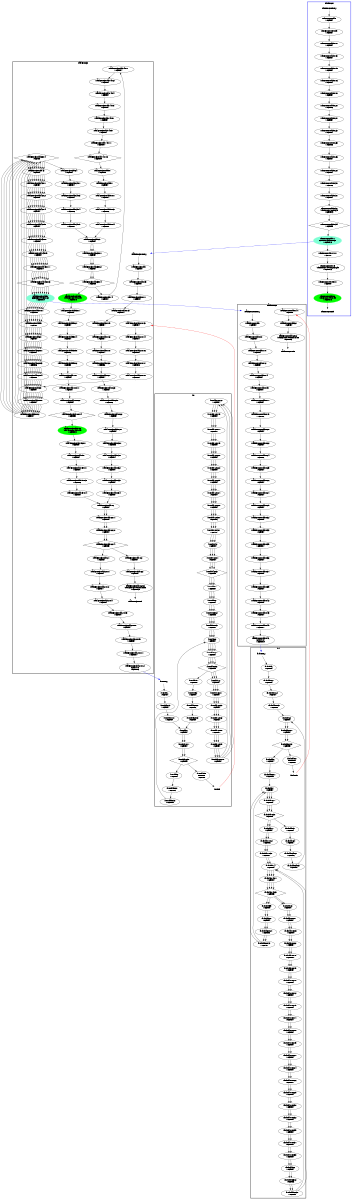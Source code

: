 digraph "CFG" {
fontsize=10;
orientation="portrait";
rankdir="TB";
size="10,8";
fwd__bb2 [fontsize=10, label="\"fwd__bb2\"\nWCET=4", width="0.01"];
fwd__bb11 [fontsize=10, label="\"fwd__bb11\"\nWCET=4", width="0.01"];
fwd__bb59 [fontsize=10, label="\"fwd__bb59\"\nWCET=0", width="0.01"];
fwd__bb63 [fontsize=10, label="\"fwd__bb63\"\nWCET=0", width="0.01"];
fwd__bb__13 [fontsize=10, label="\"fwd__bb__13\"\nWCET=0", width="0.01"];
fwd__bb [fontsize=10, label="\"fwd__bb\"\nWCET=4", width="0.01"];
fwd__bb18__18 [fontsize=10, label="\"fwd__bb18__18\"\nWCET=4", width="0.01"];
fwd__bb64 [fontsize=10, label="\"fwd__bb64\"\nWCET=4", width="0.01"];
fwd__bb__7 [fontsize=10, label="\"fwd__bb__7\"\nWCET=4", width="0.01"];
fwd__bb6__1 [fontsize=10, label="\"fwd__bb6__1\"\nWCET=0", width="0.01"];
fwd__bb56__3 [fontsize=10, label="\"fwd__bb56__3\"\nWCET=0", width="0.01"];
fwd__bb2__1 [fontsize=10, label="\"fwd__bb2__1\"\nWCET=4", width="0.01"];
fwd__bb7__1 [fontsize=10, label="\"fwd__bb7__1\"\nWCET=4", width="0.01"];
fwd__bb60__3 [fontsize=10, label="\"fwd__bb60__3\"\nWCET=0", width="0.01"];
fwd__bb64__2 [fontsize=10, label="\"fwd__bb64__2\"\nWCET=6", width="0.01"];
fwd__bb18__37 [fontsize=10, label="\"fwd__bb18__37\"\nWCET=17", width="0.01"];
fwd__bb18__38 [fontsize=10, label="\"fwd__bb18__38\"\nWCET=0", width="0.01"];
fwd__bb18__1 [fontsize=10, label="\"fwd__bb18__1\"\nWCET=4", width="0.01"];
fwd__bb18__12 [fontsize=10, label="\"fwd__bb18__12\"\nWCET=4", width="0.01"];
fwd__bb56 [fontsize=10, label="\"fwd__bb56\"\nWCET=4", width="0.01"];
fwd__bb18__26 [fontsize=10, label="\"fwd__bb18__26\"\nWCET=17", width="0.01"];
fwd__bb18__10 [fontsize=10, label="\"fwd__bb18__10\"\nWCET=4", width="0.01"];
fwd__bb18__21 [fontsize=10, label="\"fwd__bb18__21\"\nWCET=4", width="0.01"];
fwd__bb6 [fontsize=10, label="\"fwd__bb6\"\nWCET=4", width="0.01"];
fwd__bb18__29 [fontsize=10, label="\"fwd__bb18__29\"\nWCET=4", width="0.01"];
fwd__bb18__32 [fontsize=10, label="\"fwd__bb18__32\"\nWCET=4", width="0.01"];
fwd__bb18__6 [fontsize=10, label="\"fwd__bb18__6\"\nWCET=4", width="0.01"];
fwd__bb18__35 [fontsize=10, label="\"fwd__bb18__35\"\nWCET=4", width="0.01"];
fwd__bb14 [fontsize=10, label="\"fwd__bb14\"\nWCET=4", width="0.01"];
fwd__bb18__30 [fontsize=10, label="\"fwd__bb18__30\"\nWCET=4", width="0.01"];
fwd__bb67 [fontsize=10, label="\"fwd__bb67\"\nRETURN\nWCET=0", width="0.01"];
fwd_exit [color="white", fontsize=10, label="fwd_exit", width="0.01"];
fwd__bb11__2 [fontsize=10, label="\"fwd__bb11__2\"\nWCET=6", width="0.01"];
fwd__bb18__3 [fontsize=10, label="\"fwd__bb18__3\"\nWCET=4", width="0.01"];
fwd__bb18__24 [fontsize=10, label="\"fwd__bb18__24\"\nWCET=4", width="0.01"];
fwd__bb18 [fontsize=10, label="\"fwd__bb18\"\nWCET=4", width="0.01"];
fwd__bb__12 [fontsize=10, label="\"fwd__bb__12\"\nWCET=4", width="0.01"];
fwd__bb7__3 [fontsize=10, label="\"fwd__bb7__3\"\nWCET=5", shape=diamond, width="0.01"];
fwd__bb18__9 [fontsize=10, label="\"fwd__bb18__9\"\nWCET=4", width="0.01"];
fwd__bb14__3 [fontsize=10, label="\"fwd__bb14__3\"\nWCET=5", shape=diamond, width="0.01"];
fwd__bb18__17 [fontsize=10, label="\"fwd__bb18__17\"\nWCET=17", width="0.01"];
fwd__bb56__2 [fontsize=10, label="\"fwd__bb56__2\"\nWCET=6", width="0.01"];
fwd__bb64__3 [fontsize=10, label="\"fwd__bb64__3\"\nWCET=0", width="0.01"];
fwd__bb7 [fontsize=10, label="\"fwd__bb7\"\nWCET=4", width="0.01"];
fwd_entry [color="white", fontsize=10, height="0.01", label="fwd_entry", width="0.01"];
fwd__bb18__19 [fontsize=10, label="\"fwd__bb18__19\"\nWCET=4", width="0.01"];
fwd__bb11__3 [fontsize=10, label="\"fwd__bb11__3\"\nWCET=0", width="0.01"];
fwd__bb60 [fontsize=10, label="\"fwd__bb60\"\nWCET=4", width="0.01"];
fwd__bb60__2 [fontsize=10, label="\"fwd__bb60__2\"\nWCET=6", width="0.01"];
fwd__bb18__15 [fontsize=10, label="\"fwd__bb18__15\"\nWCET=4", width="0.01"];
fwd__bb18__8 [fontsize=10, label="\"fwd__bb18__8\"\nWCET=17", width="0.01"];
fwd__bb2__3 [fontsize=10, label="\"fwd__bb2__3\"\nWCET=5", shape=diamond, width="0.01"];
fwd__bb14__1 [fontsize=10, label="\"fwd__bb14__1\"\nWCET=4", width="0.01"];
_taskFunc3___bb74__1 [fontsize=10, label="\"_taskFunc3___bb74__1\"\nWCET=4", width="0.01"];
_taskFunc3___bb156 [color=green, fontsize=10, label="_taskFunc3___bb156\n(_taskFunc3_)taskwait\nWCET=13", style=filled, width="0.01"];
_taskFunc3___bb91__3 [fontsize=10, label="\"_taskFunc3___bb91__3\"\nWCET=6", width="0.01"];
_taskFunc3___bb21__17 [fontsize=10, label="\"_taskFunc3___bb21__17\"\nWCET=6", width="0.01"];
_taskFunc3___bb91__4 [fontsize=10, label="\"_taskFunc3___bb91__4\"\nWCET=0", width="0.01"];
_taskFunc3___bb157__1 [fontsize=10, label="\"_taskFunc3___bb157__1\"\nWCET=4", width="0.01"];
_taskFunc3___bb100__2 [fontsize=10, label="\"_taskFunc3___bb100__2\"\nWCET=4", width="0.01"];
_taskFunc3___bb38__4 [fontsize=10, label="\"_taskFunc3___bb38__4\"\nWCET=5", shape=diamond, width="0.01"];
_taskFunc3___bb43__5 [fontsize=10, label="\"_taskFunc3___bb43__5\"\nWCET=4", width="0.01"];
_taskFunc3___bb74__9 [fontsize=10, label="\"_taskFunc3___bb74__9\"\nWCET=4", width="0.01"];
_taskFunc3___bb38__2 [fontsize=10, label="\"_taskFunc3___bb38__2\"\nWCET=4", width="0.01"];
_taskFunc3___bb95__2 [fontsize=10, label="\"_taskFunc3___bb95__2\"\nWCET=4", width="0.01"];
_taskFunc3___bb__34 [fontsize=10, label="\"_taskFunc3___bb__34\"\nWCET=0", width="0.01"];
_taskFunc3___bb43__13 [fontsize=10, label="\"_taskFunc3___bb43__13\"\nWCET=5", shape=diamond, width="0.01"];
_taskFunc3___bb64__3 [fontsize=10, label="\"_taskFunc3___bb64__3\"\nWCET=4", width="0.01"];
_taskFunc3___bb74__4 [fontsize=10, label="\"_taskFunc3___bb74__4\"\nWCET=4", width="0.01"];
_taskFunc3___bb162__2 [fontsize=10, label="_taskFunc3___bb162__2\n(_taskFunc3_)taskenv_free\nWCET=13", width="0.01"];
_taskFunc3___bb100 [fontsize=10, label="\"_taskFunc3___bb100\"\nWCET=4", width="0.01"];
_taskFunc3___bb43__11 [fontsize=10, label="\"_taskFunc3___bb43__11\"\nWCET=17", width="0.01"];
_taskFunc3___bb__18 [fontsize=10, label="\"_taskFunc3___bb__18\"\nWCET=4", width="0.01"];
_taskFunc3___bb__15 [fontsize=10, label="\"_taskFunc3___bb__15\"\nWCET=4", width="0.01"];
_taskFunc3__entry [color="white", fontsize=10, height="0.01", label="_taskFunc3__entry", width="0.01"];
_taskFunc3___bb16 [fontsize=10, label="\"_taskFunc3___bb16\"\nWCET=4", width="0.01"];
_taskFunc3___bb57 [color=aquamarine, fontsize=10, label="_taskFunc3___bb57\nCREATE _taskFunc0_\nWCET=13", style=filled, width="0.01"];
_taskFunc3___bb43__2 [fontsize=10, label="\"_taskFunc3___bb43__2\"\nWCET=4", width="0.01"];
_taskFunc3___bb__9 [fontsize=10, label="\"_taskFunc3___bb__9\"\nWCET=4", width="0.01"];
_taskFunc3___bb21__8 [fontsize=10, label="\"_taskFunc3___bb21__8\"\nWCET=4", width="0.01"];
_taskFunc3___bb69__1 [fontsize=10, label="\"_taskFunc3___bb69__1\"\nWCET=4", width="0.01"];
_taskFunc3___bb21__1 [fontsize=10, label="\"_taskFunc3___bb21__1\"\nWCET=4", width="0.01"];
_taskFunc3___bb16__1 [fontsize=10, label="\"_taskFunc3___bb16__1\"\nWCET=4", width="0.01"];
_taskFunc3___bb100__1 [fontsize=10, label="\"_taskFunc3___bb100__1\"\nWCET=4", width="0.01"];
_taskFunc3___bb [fontsize=10, label="\"_taskFunc3___bb\"\nWCET=4", width="0.01"];
_taskFunc3___bb60__3 [fontsize=10, label="\"_taskFunc3___bb60__3\"\nWCET=6", width="0.01"];
_taskFunc3___bb157__3 [fontsize=10, label="\"_taskFunc3___bb157__3\"\nWCET=6", width="0.01"];
_taskFunc3___bb95__1 [fontsize=10, label="\"_taskFunc3___bb95__1\"\nWCET=4", width="0.01"];
_taskFunc3___bb__32 [fontsize=10, label="\"_taskFunc3___bb__32\"\nWCET=4", width="0.01"];
_taskFunc3___bb156__1 [fontsize=10, label="\"_taskFunc3___bb156__1\"\nWCET=0", width="0.01"];
_taskFunc3___bb__30 [fontsize=10, label="\"_taskFunc3___bb__30\"\nWCET=6", width="0.01"];
_taskFunc3___bb__25 [fontsize=10, label="\"_taskFunc3___bb__25\"\nWCET=6", width="0.01"];
_taskFunc3___bb21__12 [fontsize=10, label="_taskFunc3___bb21__12\nCALL lu0\nWCET=13", width="0.01"];
_taskFunc3___bb69 [fontsize=10, label="\"_taskFunc3___bb69\"\nWCET=4", width="0.01"];
_taskFunc3___bb90 [fontsize=10, label="\"_taskFunc3___bb90\"\nWCET=0", width="0.01"];
_taskFunc3___bb74__13 [fontsize=10, label="\"_taskFunc3___bb74__13\"\nWCET=5", shape=diamond, width="0.01"];
_taskFunc3___bb16__2 [fontsize=10, label="\"_taskFunc3___bb16__2\"\nWCET=4", width="0.01"];
_taskFunc3___bb__11 [fontsize=10, label="\"_taskFunc3___bb__11\"\nWCET=4", width="0.01"];
_taskFunc3___bb__16 [fontsize=10, label="\"_taskFunc3___bb__16\"\nWCET=4", width="0.01"];
_taskFunc3___bb43__1 [fontsize=10, label="\"_taskFunc3___bb43__1\"\nWCET=4", width="0.01"];
_taskFunc3___bb43__9 [fontsize=10, label="\"_taskFunc3___bb43__9\"\nWCET=4", width="0.01"];
_taskFunc3___bb91 [fontsize=10, label="\"_taskFunc3___bb91\"\nWCET=4", width="0.01"];
_taskFunc3__exit [color="white", fontsize=10, label="_taskFunc3__exit", width="0.01"];
_taskFunc3___bb60__4 [fontsize=10, label="\"_taskFunc3___bb60__4\"\nWCET=0", width="0.01"];
_taskFunc3___bb64__1 [fontsize=10, label="\"_taskFunc3___bb64__1\"\nWCET=4", width="0.01"];
_taskFunc3___bb74__11 [fontsize=10, label="\"_taskFunc3___bb74__11\"\nWCET=17", width="0.01"];
_taskFunc3___bb60 [fontsize=10, label="\"_taskFunc3___bb60\"\nWCET=4", width="0.01"];
_taskFunc3___bb21__16 [fontsize=10, label="\"_taskFunc3___bb21__16\"\nWCET=4", width="0.01"];
_taskFunc3___bb95__6 [fontsize=10, label="\"_taskFunc3___bb95__6\"\nWCET=0", width="0.01"];
_taskFunc3___bb64__5 [fontsize=10, label="\"_taskFunc3___bb64__5\"\nWCET=0", width="0.01"];
_taskFunc3___bb95 [color=green, fontsize=10, label="_taskFunc3___bb95\n(_taskFunc3_)taskwait\nWCET=13", style=filled, width="0.01"];
_taskFunc3___bb74__5 [fontsize=10, label="\"_taskFunc3___bb74__5\"\nWCET=4", width="0.01"];
_taskFunc3___bb74 [fontsize=10, label="\"_taskFunc3___bb74\"\nWCET=4", width="0.01"];
_taskFunc3___bb74__2 [fontsize=10, label="\"_taskFunc3___bb74__2\"\nWCET=4", width="0.01"];
_taskFunc3___bb43__8 [fontsize=10, label="\"_taskFunc3___bb43__8\"\nWCET=4", width="0.01"];
_taskFunc3___bb59 [fontsize=10, label="\"_taskFunc3___bb59\"\nWCET=0", width="0.01"];
_taskFunc3___bb__31 [fontsize=10, label="\"_taskFunc3___bb__31\"\nWCET=4", width="0.01"];
_taskFunc3___bb21__18 [fontsize=10, label="\"_taskFunc3___bb21__18\"\nWCET=0", width="0.01"];
_taskFunc3___bb16__4 [fontsize=10, label="\"_taskFunc3___bb16__4\"\nWCET=5", shape=diamond, width="0.01"];
_taskFunc3___bb21__4 [fontsize=10, label="\"_taskFunc3___bb21__4\"\nWCET=4", width="0.01"];
_taskFunc3___bb__26 [fontsize=10, label="\"_taskFunc3___bb__26\"\nWCET=4", width="0.01"];
_taskFunc3___bb69__4 [fontsize=10, label="\"_taskFunc3___bb69__4\"\nWCET=5", shape=diamond, width="0.01"];
_taskFunc3___bb__28 [fontsize=10, label="\"_taskFunc3___bb__28\"\nWCET=4", width="0.01"];
_taskFunc3___bb__23 [fontsize=10, label="\"_taskFunc3___bb__23\"\nWCET=4", width="0.01"];
_taskFunc3___bb21__14 [fontsize=10, label="\"_taskFunc3___bb21__14\"\nWCET=4", width="0.01"];
_taskFunc3___bb__33 [fontsize=10, label="\"_taskFunc3___bb__33\"\nWCET=4", width="0.01"];
_taskFunc3___bb95__4 [fontsize=10, label="\"_taskFunc3___bb95__4\"\nWCET=4", width="0.01"];
_taskFunc3___bb21__5 [fontsize=10, label="\"_taskFunc3___bb21__5\"\nWCET=4", width="0.01"];
_taskFunc3___bb43__4 [fontsize=10, label="\"_taskFunc3___bb43__4\"\nWCET=4", width="0.01"];
_taskFunc3___bb74__8 [fontsize=10, label="\"_taskFunc3___bb74__8\"\nWCET=4", width="0.01"];
_taskFunc3___bb95__5 [fontsize=10, label="\"_taskFunc3___bb95__5\"\nWCET=6", width="0.01"];
_taskFunc3___bb21__2 [fontsize=10, label="\"_taskFunc3___bb21__2\"\nWCET=4", width="0.01"];
_taskFunc3___bb69__2 [fontsize=10, label="\"_taskFunc3___bb69__2\"\nWCET=4", width="0.01"];
_taskFunc3___bb157 [fontsize=10, label="\"_taskFunc3___bb157\"\nWCET=4", width="0.01"];
_taskFunc3___bb21__13 [fontsize=10, label="\"_taskFunc3___bb21__13\"\nWCET=4", width="0.01"];
_taskFunc3___bb__13 [fontsize=10, label="\"_taskFunc3___bb__13\"\nWCET=4", width="0.01"];
_taskFunc3___bb__21 [fontsize=10, label="\"_taskFunc3___bb__21\"\nWCET=4", width="0.01"];
_taskFunc3___bb64__4 [fontsize=10, label="\"_taskFunc3___bb64__4\"\nWCET=6", width="0.01"];
_taskFunc3___bb64 [fontsize=10, label="\"_taskFunc3___bb64\"\nWCET=4", width="0.01"];
_taskFunc3___bb57__1 [fontsize=10, label="\"_taskFunc3___bb57__1\"\nWCET=0", width="0.01"];
_taskFunc3___bb21 [fontsize=10, label="\"_taskFunc3___bb21\"\nWCET=4", width="0.01"];
_taskFunc3___bb38__1 [fontsize=10, label="\"_taskFunc3___bb38__1\"\nWCET=4", width="0.01"];
_taskFunc3___bb38 [fontsize=10, label="\"_taskFunc3___bb38\"\nWCET=4", width="0.01"];
_taskFunc3___bb162 [fontsize=10, label="\"_taskFunc3___bb162\"\nWCET=4", width="0.01"];
_taskFunc3___bb21__11 [fontsize=10, label="\"_taskFunc3___bb21__11\"\nWCET=17", width="0.01"];
_taskFunc3___bb__20 [fontsize=10, label="\"_taskFunc3___bb__20\"\nWCET=6", width="0.01"];
_taskFunc3___bb43 [fontsize=10, label="\"_taskFunc3___bb43\"\nWCET=4", width="0.01"];
_taskFunc3___bb60__1 [fontsize=10, label="\"_taskFunc3___bb60__1\"\nWCET=4", width="0.01"];
_taskFunc3___bb161 [fontsize=10, label="\"_taskFunc3___bb161\"\nWCET=0", width="0.01"];
_taskFunc3___bb21__9 [fontsize=10, label="\"_taskFunc3___bb21__9\"\nWCET=4", width="0.01"];
_taskFunc3___bb91__1 [fontsize=10, label="\"_taskFunc3___bb91__1\"\nWCET=4", width="0.01"];
_taskFunc3___bb157__4 [fontsize=10, label="\"_taskFunc3___bb157__4\"\nWCET=0", width="0.01"];
_taskFunc3___bb100__4 [fontsize=10, label="\"_taskFunc3___bb100__4\"\nWCET=5", shape=diamond, width="0.01"];
lu0__bb12__12 [fontsize=10, label="\"lu0__bb12__12\"\nWCET=4", width="0.01"];
lu0__bb12__9 [fontsize=10, label="\"lu0__bb12__9\"\nWCET=4", width="0.01"];
lu0__bb5__3 [fontsize=10, label="\"lu0__bb5__3\"\nWCET=0", width="0.01"];
lu0__bb12__22 [fontsize=10, label="\"lu0__bb12__22\"\nWCET=4", width="0.01"];
lu0__bb91 [fontsize=10, label="\"lu0__bb91\"\nWCET=0", width="0.01"];
lu0_exit [color="white", fontsize=10, label="lu0_exit", width="0.01"];
lu0__bb8 [fontsize=10, label="\"lu0__bb8\"\nWCET=4", width="0.01"];
lu0__bb12__15 [fontsize=10, label="\"lu0__bb12__15\"\nWCET=4", width="0.01"];
lu0__bb12__8 [fontsize=10, label="\"lu0__bb12__8\"\nWCET=17", width="0.01"];
lu0__bb12__31 [fontsize=10, label="\"lu0__bb12__31\"\nWCET=0", width="0.01"];
lu0__bb88__3 [fontsize=10, label="\"lu0__bb88__3\"\nWCET=0", width="0.01"];
lu0__bb5 [fontsize=10, label="\"lu0__bb5\"\nWCET=4", width="0.01"];
lu0__bb__9 [fontsize=10, label="\"lu0__bb__9\"\nWCET=4", width="0.01"];
lu0__bb42__1 [fontsize=10, label="\"lu0__bb42__1\"\nWCET=4", width="0.01"];
lu0__bb87 [fontsize=10, label="\"lu0__bb87\"\nWCET=0", width="0.01"];
lu0__bb12__10 [fontsize=10, label="\"lu0__bb12__10\"\nWCET=4", width="0.01"];
lu0__bb12__19 [fontsize=10, label="\"lu0__bb12__19\"\nWCET=4", width="0.01"];
lu0__bb [fontsize=10, label="\"lu0__bb\"\nWCET=4", width="0.01"];
lu0__bb8__1 [fontsize=10, label="\"lu0__bb8__1\"\nWCET=4", width="0.01"];
lu0__bb92__3 [fontsize=10, label="\"lu0__bb92__3\"\nWCET=0", width="0.01"];
lu0_entry [color="white", fontsize=10, height="0.01", label="lu0_entry", width="0.01"];
lu0__bb12__3 [fontsize=10, label="\"lu0__bb12__3\"\nWCET=4", width="0.01"];
lu0__bb42 [fontsize=10, label="\"lu0__bb42\"\nWCET=4", width="0.01"];
lu0__bb1 [fontsize=10, label="\"lu0__bb1\"\nWCET=4", width="0.01"];
lu0__bb1__3 [fontsize=10, label="\"lu0__bb1__3\"\nWCET=5", shape=diamond, width="0.01"];
lu0__bb12__30 [fontsize=10, label="\"lu0__bb12__30\"\nWCET=6", width="0.01"];
lu0__bb12 [fontsize=10, label="\"lu0__bb12\"\nWCET=4", width="0.01"];
lu0__bb95 [fontsize=10, label="\"lu0__bb95\"\nRETURN\nWCET=0", width="0.01"];
lu0__bb92 [fontsize=10, label="\"lu0__bb92\"\nWCET=4", width="0.01"];
lu0__bb5__2 [fontsize=10, label="\"lu0__bb5__2\"\nWCET=6", width="0.01"];
lu0__bb1__1 [fontsize=10, label="\"lu0__bb1__1\"\nWCET=4", width="0.01"];
lu0__bb12__25 [fontsize=10, label="\"lu0__bb12__25\"\nWCET=4", width="0.01"];
lu0__bb88__2 [fontsize=10, label="\"lu0__bb88__2\"\nWCET=6", width="0.01"];
lu0__bb42__3 [fontsize=10, label="\"lu0__bb42__3\"\nWCET=5", shape=diamond, width="0.01"];
lu0__bb8__3 [fontsize=10, label="\"lu0__bb8__3\"\nWCET=5", shape=diamond, width="0.01"];
lu0__bb12__17 [fontsize=10, label="\"lu0__bb12__17\"\nWCET=17", width="0.01"];
lu0__bb__10 [fontsize=10, label="\"lu0__bb__10\"\nWCET=0", width="0.01"];
lu0__bb12__28 [fontsize=10, label="\"lu0__bb12__28\"\nWCET=4", width="0.01"];
lu0__bb12__20 [fontsize=10, label="\"lu0__bb12__20\"\nWCET=4", width="0.01"];
lu0__bb12__6 [fontsize=10, label="\"lu0__bb12__6\"\nWCET=4", width="0.01"];
lu0__bb12__27 [fontsize=10, label="\"lu0__bb12__27\"\nWCET=17", width="0.01"];
lu0__bb88 [fontsize=10, label="\"lu0__bb88\"\nWCET=4", width="0.01"];
lu0__bb92__2 [fontsize=10, label="\"lu0__bb92__2\"\nWCET=6", width="0.01"];
lu0__bb12__1 [fontsize=10, label="\"lu0__bb12__1\"\nWCET=4", width="0.01"];
_taskFunc0___bb__22 [fontsize=10, label="\"_taskFunc0___bb__22\"\nWCET=4", width="0.01"];
_taskFunc0___bb [fontsize=10, label="\"_taskFunc0___bb\"\nWCET=4", width="0.01"];
_taskFunc0___bb__8 [fontsize=10, label="\"_taskFunc0___bb__8\"\nWCET=4", width="0.01"];
_taskFunc0___bb__46 [fontsize=10, label="_taskFunc0___bb__46\nCALL fwd\nWCET=13", width="0.01"];
_taskFunc0___bb__33 [fontsize=10, label="\"_taskFunc0___bb__33\"\nWCET=4", width="0.01"];
_taskFunc0___bb__27 [fontsize=10, label="\"_taskFunc0___bb__27\"\nWCET=4", width="0.01"];
_taskFunc0___bb__35 [fontsize=10, label="\"_taskFunc0___bb__35\"\nWCET=17", width="0.01"];
_taskFunc0___bb__14 [fontsize=10, label="\"_taskFunc0___bb__14\"\nWCET=4", width="0.01"];
_taskFunc0___bb__36 [fontsize=10, label="\"_taskFunc0___bb__36\"\nWCET=4", width="0.01"];
_taskFunc0___bb__47 [fontsize=10, label="\"_taskFunc0___bb__47\"\nWCET=0", width="0.01"];
_taskFunc0___bb__39 [fontsize=10, label="\"_taskFunc0___bb__39\"\nWCET=4", width="0.01"];
_taskFunc0___bb32__2 [fontsize=10, label="_taskFunc0___bb32__2\n(_taskFunc0_)taskenv_free\nWCET=13", width="0.01"];
_taskFunc0___bb__43 [fontsize=10, label="\"_taskFunc0___bb__43\"\nWCET=4", width="0.01"];
_taskFunc0___bb__37 [fontsize=10, label="\"_taskFunc0___bb__37\"\nWCET=4", width="0.01"];
_taskFunc0___bb__20 [fontsize=10, label="\"_taskFunc0___bb__20\"\nWCET=4", width="0.01"];
_taskFunc0___bb__32 [fontsize=10, label="\"_taskFunc0___bb__32\"\nWCET=4", width="0.01"];
_taskFunc0___bb__26 [fontsize=10, label="\"_taskFunc0___bb__26\"\nWCET=4", width="0.01"];
_taskFunc0___bb__29 [fontsize=10, label="\"_taskFunc0___bb__29\"\nWCET=4", width="0.01"];
_taskFunc0___bb__15 [fontsize=10, label="\"_taskFunc0___bb__15\"\nWCET=4", width="0.01"];
_taskFunc0___bb__17 [fontsize=10, label="\"_taskFunc0___bb__17\"\nWCET=4", width="0.01"];
_taskFunc0___bb__19 [fontsize=10, label="\"_taskFunc0___bb__19\"\nWCET=6", width="0.01"];
_taskFunc0___bb__12 [fontsize=10, label="\"_taskFunc0___bb__12\"\nWCET=4", width="0.01"];
_taskFunc0___bb__25 [fontsize=10, label="\"_taskFunc0___bb__25\"\nWCET=4", width="0.01"];
_taskFunc0___bb__42 [fontsize=10, label="\"_taskFunc0___bb__42\"\nWCET=4", width="0.01"];
_taskFunc0___bb__45 [fontsize=10, label="\"_taskFunc0___bb__45\"\nWCET=17", width="0.01"];
_taskFunc0__exit [color="white", fontsize=10, label="_taskFunc0__exit", width="0.01"];
_taskFunc0__entry [color="white", fontsize=10, height="0.01", label="_taskFunc0__entry", width="0.01"];
_taskFunc0___bb__24 [fontsize=10, label="\"_taskFunc0___bb__24\"\nWCET=6", width="0.01"];
_taskFunc0___bb32 [fontsize=10, label="\"_taskFunc0___bb32\"\nWCET=4", width="0.01"];
_taskFunc0___bb__10 [fontsize=10, label="\"_taskFunc0___bb__10\"\nWCET=4", width="0.01"];
_thrFunc0___bb__30 [fontsize=10, label="\"_thrFunc0___bb__30\"\nWCET=6", width="0.01"];
_thrFunc0___bb__28 [fontsize=10, label="\"_thrFunc0___bb__28\"\nWCET=4", width="0.01"];
_thrFunc0___bb__13 [fontsize=10, label="\"_thrFunc0___bb__13\"\nWCET=4", width="0.01"];
_thrFunc0___bb__18 [fontsize=10, label="\"_thrFunc0___bb__18\"\nWCET=4", width="0.01"];
_thrFunc0___bb__23 [fontsize=10, label="\"_thrFunc0___bb__23\"\nWCET=4", width="0.01"];
_thrFunc0___bb19__1 [fontsize=10, label="\"_thrFunc0___bb19__1\"\nWCET=0", width="0.01"];
_thrFunc0___bb [fontsize=10, label="\"_thrFunc0___bb\"\nWCET=4", width="0.01"];
_thrFunc0__entry [color="white", fontsize=10, height="0.01", label="_thrFunc0__entry", width="0.01"];
_thrFunc0___bb__34 [fontsize=10, label="\"_thrFunc0___bb__34\"\nWCET=5", shape=diamond, width="0.01"];
_thrFunc0___bb__20 [fontsize=10, label="\"_thrFunc0___bb__20\"\nWCET=6", width="0.01"];
_thrFunc0___bb__21 [fontsize=10, label="\"_thrFunc0___bb__21\"\nWCET=4", width="0.01"];
_thrFunc0___bb__9 [fontsize=10, label="\"_thrFunc0___bb__9\"\nWCET=4", width="0.01"];
_thrFunc0___bb17 [color=aquamarine, fontsize=10, label="_thrFunc0___bb17\nCREATE _taskFunc3_\nWCET=13", style=filled, width="0.01"];
_thrFunc0___bb__16 [fontsize=10, label="\"_thrFunc0___bb__16\"\nWCET=4", width="0.01"];
_thrFunc0___bb17__1 [fontsize=10, label="\"_thrFunc0___bb17__1\"\nWCET=0", width="0.01"];
_thrFunc0___bb__32 [fontsize=10, label="_thrFunc0___bb__32\n(_thrFunc0_)mysingle\nWCET=13", width="0.01"];
_thrFunc0___bb__31 [fontsize=10, label="\"_thrFunc0___bb__31\"\nWCET=4", width="0.01"];
_thrFunc0__exit [color="white", fontsize=10, label="_thrFunc0__exit", width="0.01"];
_thrFunc0___bb__26 [fontsize=10, label="\"_thrFunc0___bb__26\"\nWCET=4", width="0.01"];
_thrFunc0___bb20 [color=green, fontsize=10, label="_thrFunc0___bb20\n(_thrFunc0_)taskwait\nWCET=13", style=filled, width="0.01"];
_thrFunc0___bb__11 [fontsize=10, label="\"_thrFunc0___bb__11\"\nWCET=4", width="0.01"];
_thrFunc0___bb19 [fontsize=10, label="_thrFunc0___bb19\n(_thrFunc0_)leaving_single\nWCET=13", width="0.01"];
_thrFunc0___bb__25 [fontsize=10, label="\"_thrFunc0___bb__25\"\nWCET=6", width="0.01"];
_thrFunc0___bb__15 [fontsize=10, label="\"_thrFunc0___bb__15\"\nWCET=4", width="0.01"];
fwd__bb2 -> fwd__bb2__1  [key=0];
fwd__bb2 -> fwd__bb2__1  [key=1];
fwd__bb11 -> fwd__bb11__2  [key=0];
fwd__bb11 -> fwd__bb11__2  [key=1];
fwd__bb59 -> fwd__bb60  [key=0];
fwd__bb59 -> fwd__bb60  [key=1];
fwd__bb63 -> fwd__bb64  [key=0];
fwd__bb__13 -> fwd__bb2  [key=0];
fwd__bb -> fwd__bb__7  [key=0];
fwd__bb18__18 -> fwd__bb18__19  [key=0];
fwd__bb18__18 -> fwd__bb18__19  [key=1];
fwd__bb64 -> fwd__bb64__2  [key=0];
fwd__bb__7 -> fwd__bb__12  [key=0];
fwd__bb6__1 -> fwd__bb7  [key=0];
fwd__bb56__3 -> fwd__bb14  [key=0];
fwd__bb56__3 -> fwd__bb14  [key=1];
fwd__bb2__1 -> fwd__bb2__3  [key=0];
fwd__bb2__1 -> fwd__bb2__3  [key=1];
fwd__bb7__1 -> fwd__bb7__3  [key=0];
fwd__bb7__1 -> fwd__bb7__3  [key=1];
fwd__bb7__1 -> fwd__bb7__3  [key=2];
fwd__bb60__3 -> fwd__bb7  [key=0];
fwd__bb60__3 -> fwd__bb7  [key=1];
fwd__bb64__2 -> fwd__bb64__3  [key=0];
fwd__bb18__37 -> fwd__bb18__38  [key=0];
fwd__bb18__37 -> fwd__bb18__38  [key=1];
fwd__bb18__38 -> fwd__bb56  [key=0];
fwd__bb18__38 -> fwd__bb56  [key=1];
fwd__bb18__1 -> fwd__bb18__3  [key=0];
fwd__bb18__1 -> fwd__bb18__3  [key=1];
fwd__bb18__12 -> fwd__bb18__15  [key=0];
fwd__bb18__12 -> fwd__bb18__15  [key=1];
fwd__bb56 -> fwd__bb56__2  [key=0];
fwd__bb56 -> fwd__bb56__2  [key=1];
fwd__bb18__26 -> fwd__bb18__29  [key=0];
fwd__bb18__26 -> fwd__bb18__29  [key=1];
fwd__bb18__10 -> fwd__bb18__12  [key=0];
fwd__bb18__10 -> fwd__bb18__12  [key=1];
fwd__bb18__21 -> fwd__bb18__24  [key=0];
fwd__bb18__21 -> fwd__bb18__24  [key=1];
fwd__bb6 -> fwd__bb6__1  [key=0];
fwd__bb18__29 -> fwd__bb18__30  [key=0];
fwd__bb18__29 -> fwd__bb18__30  [key=1];
fwd__bb18__32 -> fwd__bb18__35  [key=0];
fwd__bb18__32 -> fwd__bb18__35  [key=1];
fwd__bb18__6 -> fwd__bb18__8  [key=0];
fwd__bb18__6 -> fwd__bb18__8  [key=1];
fwd__bb18__35 -> fwd__bb18__37  [key=0];
fwd__bb18__35 -> fwd__bb18__37  [key=1];
fwd__bb14 -> fwd__bb14__1  [key=0];
fwd__bb14 -> fwd__bb14__1  [key=1];
fwd__bb14 -> fwd__bb14__1  [key=2];
fwd__bb14 -> fwd__bb14__1  [key=3];
fwd__bb18__30 -> fwd__bb18__32  [key=0];
fwd__bb18__30 -> fwd__bb18__32  [key=1];
fwd__bb67 -> fwd_exit  [key=0];
fwd_exit -> _taskFunc0___bb__47  [color=red, key=0];
fwd__bb11__2 -> fwd__bb11__3  [key=0];
fwd__bb11__2 -> fwd__bb11__3  [key=1];
fwd__bb18__3 -> fwd__bb18__6  [key=0];
fwd__bb18__3 -> fwd__bb18__6  [key=1];
fwd__bb18__24 -> fwd__bb18__26  [key=0];
fwd__bb18__24 -> fwd__bb18__26  [key=1];
fwd__bb18 -> fwd__bb18__1  [key=0];
fwd__bb18 -> fwd__bb18__1  [key=1];
fwd__bb__12 -> fwd__bb__13  [key=0];
fwd__bb7__3 -> fwd__bb11  [key=0];
fwd__bb7__3 -> fwd__bb11  [key=1];
fwd__bb7__3 -> fwd__bb63  [key=0];
fwd__bb18__9 -> fwd__bb18__10  [key=0];
fwd__bb18__9 -> fwd__bb18__10  [key=1];
fwd__bb14__3 -> fwd__bb18  [key=0];
fwd__bb14__3 -> fwd__bb18  [key=1];
fwd__bb14__3 -> fwd__bb59  [key=0];
fwd__bb14__3 -> fwd__bb59  [key=1];
fwd__bb18__17 -> fwd__bb18__18  [key=0];
fwd__bb18__17 -> fwd__bb18__18  [key=1];
fwd__bb56__2 -> fwd__bb56__3  [key=0];
fwd__bb56__2 -> fwd__bb56__3  [key=1];
fwd__bb64__3 -> fwd__bb2  [key=0];
fwd__bb7 -> fwd__bb7__1  [key=0];
fwd__bb7 -> fwd__bb7__1  [key=1];
fwd__bb7 -> fwd__bb7__1  [key=2];
fwd_entry -> fwd__bb  [key=0];
fwd__bb18__19 -> fwd__bb18__21  [key=0];
fwd__bb18__19 -> fwd__bb18__21  [key=1];
fwd__bb11__3 -> fwd__bb14  [key=0];
fwd__bb11__3 -> fwd__bb14  [key=1];
fwd__bb60 -> fwd__bb60__2  [key=0];
fwd__bb60 -> fwd__bb60__2  [key=1];
fwd__bb60__2 -> fwd__bb60__3  [key=0];
fwd__bb60__2 -> fwd__bb60__3  [key=1];
fwd__bb18__15 -> fwd__bb18__17  [key=0];
fwd__bb18__15 -> fwd__bb18__17  [key=1];
fwd__bb18__8 -> fwd__bb18__9  [key=0];
fwd__bb18__8 -> fwd__bb18__9  [key=1];
fwd__bb2__3 -> fwd__bb6  [key=0];
fwd__bb2__3 -> fwd__bb67  [key=0];
fwd__bb14__1 -> fwd__bb14__3  [key=0];
fwd__bb14__1 -> fwd__bb14__3  [key=1];
fwd__bb14__1 -> fwd__bb14__3  [key=2];
fwd__bb14__1 -> fwd__bb14__3  [key=3];
_taskFunc3___bb74__1 -> _taskFunc3___bb74__2  [key=0];
_taskFunc3___bb156 -> _taskFunc3___bb156__1  [key=0];
_taskFunc3___bb91__3 -> _taskFunc3___bb91__4  [key=0];
_taskFunc3___bb21__17 -> _taskFunc3___bb21__18  [key=0];
_taskFunc3___bb91__4 -> _taskFunc3___bb69  [key=0];
_taskFunc3___bb157__1 -> _taskFunc3___bb157__3  [key=0];
_taskFunc3___bb100__2 -> _taskFunc3___bb100__4  [key=0];
_taskFunc3___bb38__4 -> _taskFunc3___bb43  [key=0];
_taskFunc3___bb38__4 -> _taskFunc3___bb43  [key=1];
_taskFunc3___bb38__4 -> _taskFunc3___bb43  [key=2];
_taskFunc3___bb38__4 -> _taskFunc3___bb43  [key=3];
_taskFunc3___bb38__4 -> _taskFunc3___bb43  [key=4];
_taskFunc3___bb38__4 -> _taskFunc3___bb43  [key=5];
_taskFunc3___bb38__4 -> _taskFunc3___bb43  [key=6];
_taskFunc3___bb38__4 -> _taskFunc3___bb43  [key=7];
_taskFunc3___bb38__4 -> _taskFunc3___bb43  [key=8];
_taskFunc3___bb38__4 -> _taskFunc3___bb64  [key=0];
_taskFunc3___bb43__5 -> _taskFunc3___bb43__8  [key=0];
_taskFunc3___bb43__5 -> _taskFunc3___bb43__8  [key=1];
_taskFunc3___bb43__5 -> _taskFunc3___bb43__8  [key=2];
_taskFunc3___bb43__5 -> _taskFunc3___bb43__8  [key=3];
_taskFunc3___bb43__5 -> _taskFunc3___bb43__8  [key=4];
_taskFunc3___bb43__5 -> _taskFunc3___bb43__8  [key=5];
_taskFunc3___bb43__5 -> _taskFunc3___bb43__8  [key=6];
_taskFunc3___bb43__5 -> _taskFunc3___bb43__8  [key=7];
_taskFunc3___bb43__5 -> _taskFunc3___bb43__8  [key=8];
_taskFunc3___bb74__9 -> _taskFunc3___bb74__11  [key=0];
_taskFunc3___bb38__2 -> _taskFunc3___bb38__4  [key=0];
_taskFunc3___bb38__2 -> _taskFunc3___bb38__4  [key=1];
_taskFunc3___bb38__2 -> _taskFunc3___bb38__4  [key=2];
_taskFunc3___bb38__2 -> _taskFunc3___bb38__4  [key=3];
_taskFunc3___bb38__2 -> _taskFunc3___bb38__4  [key=4];
_taskFunc3___bb38__2 -> _taskFunc3___bb38__4  [key=5];
_taskFunc3___bb38__2 -> _taskFunc3___bb38__4  [key=6];
_taskFunc3___bb38__2 -> _taskFunc3___bb38__4  [key=7];
_taskFunc3___bb38__2 -> _taskFunc3___bb38__4  [key=8];
_taskFunc3___bb38__2 -> _taskFunc3___bb38__4  [key=9];
_taskFunc3___bb95__2 -> _taskFunc3___bb95__4  [key=0];
_taskFunc3___bb__34 -> _taskFunc3___bb16  [key=0];
_taskFunc3___bb43__13 -> _taskFunc3___bb57  [key=0];
_taskFunc3___bb43__13 -> _taskFunc3___bb57  [key=1];
_taskFunc3___bb43__13 -> _taskFunc3___bb57  [key=2];
_taskFunc3___bb43__13 -> _taskFunc3___bb57  [key=3];
_taskFunc3___bb43__13 -> _taskFunc3___bb57  [key=4];
_taskFunc3___bb43__13 -> _taskFunc3___bb57  [key=5];
_taskFunc3___bb43__13 -> _taskFunc3___bb57  [key=6];
_taskFunc3___bb43__13 -> _taskFunc3___bb57  [key=7];
_taskFunc3___bb43__13 -> _taskFunc3___bb57  [key=8];
_taskFunc3___bb64__3 -> _taskFunc3___bb64__4  [key=0];
_taskFunc3___bb74__4 -> _taskFunc3___bb74__5  [key=0];
_taskFunc3___bb162__2 -> _taskFunc3__exit  [key=0];
_taskFunc3___bb100 -> _taskFunc3___bb100__1  [key=0];
_taskFunc3___bb43__11 -> _taskFunc3___bb43__13  [key=0];
_taskFunc3___bb43__11 -> _taskFunc3___bb43__13  [key=1];
_taskFunc3___bb43__11 -> _taskFunc3___bb43__13  [key=2];
_taskFunc3___bb43__11 -> _taskFunc3___bb43__13  [key=3];
_taskFunc3___bb43__11 -> _taskFunc3___bb43__13  [key=4];
_taskFunc3___bb43__11 -> _taskFunc3___bb43__13  [key=5];
_taskFunc3___bb43__11 -> _taskFunc3___bb43__13  [key=6];
_taskFunc3___bb43__11 -> _taskFunc3___bb43__13  [key=7];
_taskFunc3___bb43__11 -> _taskFunc3___bb43__13  [key=8];
_taskFunc3___bb__18 -> _taskFunc3___bb__20  [key=0];
_taskFunc3___bb__15 -> _taskFunc3___bb__16  [key=0];
_taskFunc3__entry -> _taskFunc3___bb  [key=0];
_taskFunc3___bb16 -> _taskFunc3___bb16__1  [key=0];
_taskFunc3___bb16 -> _taskFunc3___bb16__1  [key=1];
_taskFunc3___bb57 -> _taskFunc3___bb57__1  [key=0];
_taskFunc3___bb57 -> _taskFunc3___bb57__1  [key=1];
_taskFunc3___bb57 -> _taskFunc3___bb57__1  [key=2];
_taskFunc3___bb57 -> _taskFunc3___bb57__1  [key=3];
_taskFunc3___bb57 -> _taskFunc3___bb57__1  [key=4];
_taskFunc3___bb57 -> _taskFunc3___bb57__1  [key=5];
_taskFunc3___bb57 -> _taskFunc3___bb57__1  [key=6];
_taskFunc3___bb57 -> _taskFunc3___bb57__1  [key=7];
_taskFunc3___bb57 -> _taskFunc3___bb57__1  [key=8];
_taskFunc3___bb57 -> _taskFunc0__entry  [color=blue, key=0];
_taskFunc3___bb43__2 -> _taskFunc3___bb43__4  [key=0];
_taskFunc3___bb43__2 -> _taskFunc3___bb43__4  [key=1];
_taskFunc3___bb43__2 -> _taskFunc3___bb43__4  [key=2];
_taskFunc3___bb43__2 -> _taskFunc3___bb43__4  [key=3];
_taskFunc3___bb43__2 -> _taskFunc3___bb43__4  [key=4];
_taskFunc3___bb43__2 -> _taskFunc3___bb43__4  [key=5];
_taskFunc3___bb43__2 -> _taskFunc3___bb43__4  [key=6];
_taskFunc3___bb43__2 -> _taskFunc3___bb43__4  [key=7];
_taskFunc3___bb43__2 -> _taskFunc3___bb43__4  [key=8];
_taskFunc3___bb__9 -> _taskFunc3___bb__11  [key=0];
_taskFunc3___bb21__8 -> _taskFunc3___bb21__9  [key=0];
_taskFunc3___bb69__1 -> _taskFunc3___bb69__2  [key=0];
_taskFunc3___bb69__1 -> _taskFunc3___bb69__2  [key=1];
_taskFunc3___bb21__1 -> _taskFunc3___bb21__2  [key=0];
_taskFunc3___bb16__1 -> _taskFunc3___bb16__2  [key=0];
_taskFunc3___bb16__1 -> _taskFunc3___bb16__2  [key=1];
_taskFunc3___bb100__1 -> _taskFunc3___bb100__2  [key=0];
_taskFunc3___bb -> _taskFunc3___bb__9  [key=0];
_taskFunc3___bb60__3 -> _taskFunc3___bb60__4  [key=0];
_taskFunc3___bb60__3 -> _taskFunc3___bb60__4  [key=1];
_taskFunc3___bb60__3 -> _taskFunc3___bb60__4  [key=2];
_taskFunc3___bb60__3 -> _taskFunc3___bb60__4  [key=3];
_taskFunc3___bb60__3 -> _taskFunc3___bb60__4  [key=4];
_taskFunc3___bb60__3 -> _taskFunc3___bb60__4  [key=5];
_taskFunc3___bb60__3 -> _taskFunc3___bb60__4  [key=6];
_taskFunc3___bb60__3 -> _taskFunc3___bb60__4  [key=7];
_taskFunc3___bb60__3 -> _taskFunc3___bb60__4  [key=8];
_taskFunc3___bb157__3 -> _taskFunc3___bb157__4  [key=0];
_taskFunc3___bb95__1 -> _taskFunc3___bb95__2  [key=0];
_taskFunc3___bb__32 -> _taskFunc3___bb__33  [key=0];
_taskFunc3___bb156__1 -> _taskFunc3___bb157  [key=0];
_taskFunc3___bb__30 -> _taskFunc3___bb__31  [key=0];
_taskFunc3___bb__25 -> _taskFunc3___bb__26  [key=0];
_taskFunc3___bb21__12 -> lu0_entry  [color=blue, key=0];
_taskFunc3___bb69 -> _taskFunc3___bb69__1  [key=0];
_taskFunc3___bb69 -> _taskFunc3___bb69__1  [key=1];
_taskFunc3___bb90 -> _taskFunc3___bb91  [key=0];
_taskFunc3___bb74__13 -> _taskFunc3___bb90  [key=0];
_taskFunc3___bb16__2 -> _taskFunc3___bb16__4  [key=0];
_taskFunc3___bb16__2 -> _taskFunc3___bb16__4  [key=1];
_taskFunc3___bb__11 -> _taskFunc3___bb__13  [key=0];
_taskFunc3___bb__16 -> _taskFunc3___bb__18  [key=0];
_taskFunc3___bb43__1 -> _taskFunc3___bb43__2  [key=0];
_taskFunc3___bb43__1 -> _taskFunc3___bb43__2  [key=1];
_taskFunc3___bb43__1 -> _taskFunc3___bb43__2  [key=2];
_taskFunc3___bb43__1 -> _taskFunc3___bb43__2  [key=3];
_taskFunc3___bb43__1 -> _taskFunc3___bb43__2  [key=4];
_taskFunc3___bb43__1 -> _taskFunc3___bb43__2  [key=5];
_taskFunc3___bb43__1 -> _taskFunc3___bb43__2  [key=6];
_taskFunc3___bb43__1 -> _taskFunc3___bb43__2  [key=7];
_taskFunc3___bb43__1 -> _taskFunc3___bb43__2  [key=8];
_taskFunc3___bb43__9 -> _taskFunc3___bb43__11  [key=0];
_taskFunc3___bb43__9 -> _taskFunc3___bb43__11  [key=1];
_taskFunc3___bb43__9 -> _taskFunc3___bb43__11  [key=2];
_taskFunc3___bb43__9 -> _taskFunc3___bb43__11  [key=3];
_taskFunc3___bb43__9 -> _taskFunc3___bb43__11  [key=4];
_taskFunc3___bb43__9 -> _taskFunc3___bb43__11  [key=5];
_taskFunc3___bb43__9 -> _taskFunc3___bb43__11  [key=6];
_taskFunc3___bb43__9 -> _taskFunc3___bb43__11  [key=7];
_taskFunc3___bb43__9 -> _taskFunc3___bb43__11  [key=8];
_taskFunc3___bb91 -> _taskFunc3___bb91__1  [key=0];
_taskFunc3___bb60__4 -> _taskFunc3___bb38  [key=0];
_taskFunc3___bb60__4 -> _taskFunc3___bb38  [key=1];
_taskFunc3___bb60__4 -> _taskFunc3___bb38  [key=2];
_taskFunc3___bb60__4 -> _taskFunc3___bb38  [key=3];
_taskFunc3___bb60__4 -> _taskFunc3___bb38  [key=4];
_taskFunc3___bb60__4 -> _taskFunc3___bb38  [key=5];
_taskFunc3___bb60__4 -> _taskFunc3___bb38  [key=6];
_taskFunc3___bb60__4 -> _taskFunc3___bb38  [key=7];
_taskFunc3___bb60__4 -> _taskFunc3___bb38  [key=8];
_taskFunc3___bb64__1 -> _taskFunc3___bb64__3  [key=0];
_taskFunc3___bb74__11 -> _taskFunc3___bb74__13  [key=0];
_taskFunc3___bb60 -> _taskFunc3___bb60__1  [key=0];
_taskFunc3___bb60 -> _taskFunc3___bb60__1  [key=1];
_taskFunc3___bb60 -> _taskFunc3___bb60__1  [key=2];
_taskFunc3___bb60 -> _taskFunc3___bb60__1  [key=3];
_taskFunc3___bb60 -> _taskFunc3___bb60__1  [key=4];
_taskFunc3___bb60 -> _taskFunc3___bb60__1  [key=5];
_taskFunc3___bb60 -> _taskFunc3___bb60__1  [key=6];
_taskFunc3___bb60 -> _taskFunc3___bb60__1  [key=7];
_taskFunc3___bb60 -> _taskFunc3___bb60__1  [key=8];
_taskFunc3___bb21__16 -> _taskFunc3___bb21__17  [key=0];
_taskFunc3___bb95__6 -> _taskFunc3___bb100  [key=0];
_taskFunc3___bb64__5 -> _taskFunc3___bb69  [key=0];
_taskFunc3___bb95 -> _taskFunc3___bb95__1  [key=0];
_taskFunc3___bb74__5 -> _taskFunc3___bb74__8  [key=0];
_taskFunc3___bb74 -> _taskFunc3___bb74__1  [key=0];
_taskFunc3___bb74__2 -> _taskFunc3___bb74__4  [key=0];
_taskFunc3___bb43__8 -> _taskFunc3___bb43__9  [key=0];
_taskFunc3___bb43__8 -> _taskFunc3___bb43__9  [key=1];
_taskFunc3___bb43__8 -> _taskFunc3___bb43__9  [key=2];
_taskFunc3___bb43__8 -> _taskFunc3___bb43__9  [key=3];
_taskFunc3___bb43__8 -> _taskFunc3___bb43__9  [key=4];
_taskFunc3___bb43__8 -> _taskFunc3___bb43__9  [key=5];
_taskFunc3___bb43__8 -> _taskFunc3___bb43__9  [key=6];
_taskFunc3___bb43__8 -> _taskFunc3___bb43__9  [key=7];
_taskFunc3___bb43__8 -> _taskFunc3___bb43__9  [key=8];
_taskFunc3___bb59 -> _taskFunc3___bb60  [key=0];
_taskFunc3___bb59 -> _taskFunc3___bb60  [key=1];
_taskFunc3___bb59 -> _taskFunc3___bb60  [key=2];
_taskFunc3___bb59 -> _taskFunc3___bb60  [key=3];
_taskFunc3___bb59 -> _taskFunc3___bb60  [key=4];
_taskFunc3___bb59 -> _taskFunc3___bb60  [key=5];
_taskFunc3___bb59 -> _taskFunc3___bb60  [key=6];
_taskFunc3___bb59 -> _taskFunc3___bb60  [key=7];
_taskFunc3___bb59 -> _taskFunc3___bb60  [key=8];
_taskFunc3___bb__31 -> _taskFunc3___bb__32  [key=0];
_taskFunc3___bb21__18 -> _taskFunc3___bb38  [key=0];
_taskFunc3___bb16__4 -> _taskFunc3___bb21  [key=0];
_taskFunc3___bb16__4 -> _taskFunc3___bb161  [key=0];
_taskFunc3___bb21__4 -> _taskFunc3___bb21__5  [key=0];
_taskFunc3___bb__26 -> _taskFunc3___bb__28  [key=0];
_taskFunc3___bb69__4 -> _taskFunc3___bb74  [key=0];
_taskFunc3___bb69__4 -> _taskFunc3___bb95  [key=0];
_taskFunc3___bb__28 -> _taskFunc3___bb__30  [key=0];
_taskFunc3___bb__23 -> _taskFunc3___bb__25  [key=0];
_taskFunc3___bb21__14 -> _taskFunc3___bb21__16  [key=0];
_taskFunc3___bb__33 -> _taskFunc3___bb__34  [key=0];
_taskFunc3___bb95__4 -> _taskFunc3___bb95__5  [key=0];
_taskFunc3___bb21__5 -> _taskFunc3___bb21__8  [key=0];
_taskFunc3___bb43__4 -> _taskFunc3___bb43__5  [key=0];
_taskFunc3___bb43__4 -> _taskFunc3___bb43__5  [key=1];
_taskFunc3___bb43__4 -> _taskFunc3___bb43__5  [key=2];
_taskFunc3___bb43__4 -> _taskFunc3___bb43__5  [key=3];
_taskFunc3___bb43__4 -> _taskFunc3___bb43__5  [key=4];
_taskFunc3___bb43__4 -> _taskFunc3___bb43__5  [key=5];
_taskFunc3___bb43__4 -> _taskFunc3___bb43__5  [key=6];
_taskFunc3___bb43__4 -> _taskFunc3___bb43__5  [key=7];
_taskFunc3___bb43__4 -> _taskFunc3___bb43__5  [key=8];
_taskFunc3___bb74__8 -> _taskFunc3___bb74__9  [key=0];
_taskFunc3___bb95__5 -> _taskFunc3___bb95__6  [key=0];
_taskFunc3___bb21__2 -> _taskFunc3___bb21__4  [key=0];
_taskFunc3___bb69__2 -> _taskFunc3___bb69__4  [key=0];
_taskFunc3___bb69__2 -> _taskFunc3___bb69__4  [key=1];
_taskFunc3___bb157 -> _taskFunc3___bb157__1  [key=0];
_taskFunc3___bb21__13 -> _taskFunc3___bb21__14  [key=0];
_taskFunc3___bb__13 -> _taskFunc3___bb__15  [key=0];
_taskFunc3___bb__21 -> _taskFunc3___bb__23  [key=0];
_taskFunc3___bb64__4 -> _taskFunc3___bb64__5  [key=0];
_taskFunc3___bb64 -> _taskFunc3___bb64__1  [key=0];
_taskFunc3___bb57__1 -> _taskFunc3___bb59  [key=0];
_taskFunc3___bb57__1 -> _taskFunc3___bb59  [key=1];
_taskFunc3___bb57__1 -> _taskFunc3___bb59  [key=2];
_taskFunc3___bb57__1 -> _taskFunc3___bb59  [key=3];
_taskFunc3___bb57__1 -> _taskFunc3___bb59  [key=4];
_taskFunc3___bb57__1 -> _taskFunc3___bb59  [key=5];
_taskFunc3___bb57__1 -> _taskFunc3___bb59  [key=6];
_taskFunc3___bb57__1 -> _taskFunc3___bb59  [key=7];
_taskFunc3___bb57__1 -> _taskFunc3___bb59  [key=8];
_taskFunc3___bb21 -> _taskFunc3___bb21__1  [key=0];
_taskFunc3___bb38__1 -> _taskFunc3___bb38__2  [key=0];
_taskFunc3___bb38__1 -> _taskFunc3___bb38__2  [key=1];
_taskFunc3___bb38__1 -> _taskFunc3___bb38__2  [key=2];
_taskFunc3___bb38__1 -> _taskFunc3___bb38__2  [key=3];
_taskFunc3___bb38__1 -> _taskFunc3___bb38__2  [key=4];
_taskFunc3___bb38__1 -> _taskFunc3___bb38__2  [key=5];
_taskFunc3___bb38__1 -> _taskFunc3___bb38__2  [key=6];
_taskFunc3___bb38__1 -> _taskFunc3___bb38__2  [key=7];
_taskFunc3___bb38__1 -> _taskFunc3___bb38__2  [key=8];
_taskFunc3___bb38__1 -> _taskFunc3___bb38__2  [key=9];
_taskFunc3___bb38 -> _taskFunc3___bb38__1  [key=0];
_taskFunc3___bb38 -> _taskFunc3___bb38__1  [key=1];
_taskFunc3___bb38 -> _taskFunc3___bb38__1  [key=2];
_taskFunc3___bb38 -> _taskFunc3___bb38__1  [key=3];
_taskFunc3___bb38 -> _taskFunc3___bb38__1  [key=4];
_taskFunc3___bb38 -> _taskFunc3___bb38__1  [key=5];
_taskFunc3___bb38 -> _taskFunc3___bb38__1  [key=6];
_taskFunc3___bb38 -> _taskFunc3___bb38__1  [key=7];
_taskFunc3___bb38 -> _taskFunc3___bb38__1  [key=8];
_taskFunc3___bb38 -> _taskFunc3___bb38__1  [key=9];
_taskFunc3___bb162 -> _taskFunc3___bb162__2  [key=0];
_taskFunc3___bb21__11 -> _taskFunc3___bb21__12  [key=0];
_taskFunc3___bb__20 -> _taskFunc3___bb__21  [key=0];
_taskFunc3___bb43 -> _taskFunc3___bb43__1  [key=0];
_taskFunc3___bb43 -> _taskFunc3___bb43__1  [key=1];
_taskFunc3___bb43 -> _taskFunc3___bb43__1  [key=2];
_taskFunc3___bb43 -> _taskFunc3___bb43__1  [key=3];
_taskFunc3___bb43 -> _taskFunc3___bb43__1  [key=4];
_taskFunc3___bb43 -> _taskFunc3___bb43__1  [key=5];
_taskFunc3___bb43 -> _taskFunc3___bb43__1  [key=6];
_taskFunc3___bb43 -> _taskFunc3___bb43__1  [key=7];
_taskFunc3___bb43 -> _taskFunc3___bb43__1  [key=8];
_taskFunc3___bb60__1 -> _taskFunc3___bb60__3  [key=0];
_taskFunc3___bb60__1 -> _taskFunc3___bb60__3  [key=1];
_taskFunc3___bb60__1 -> _taskFunc3___bb60__3  [key=2];
_taskFunc3___bb60__1 -> _taskFunc3___bb60__3  [key=3];
_taskFunc3___bb60__1 -> _taskFunc3___bb60__3  [key=4];
_taskFunc3___bb60__1 -> _taskFunc3___bb60__3  [key=5];
_taskFunc3___bb60__1 -> _taskFunc3___bb60__3  [key=6];
_taskFunc3___bb60__1 -> _taskFunc3___bb60__3  [key=7];
_taskFunc3___bb60__1 -> _taskFunc3___bb60__3  [key=8];
_taskFunc3___bb161 -> _taskFunc3___bb162  [key=0];
_taskFunc3___bb21__9 -> _taskFunc3___bb21__11  [key=0];
_taskFunc3___bb91__1 -> _taskFunc3___bb91__3  [key=0];
_taskFunc3___bb157__4 -> _taskFunc3___bb16  [key=0];
_taskFunc3___bb100__4 -> _taskFunc3___bb156  [key=0];
lu0__bb12__12 -> lu0__bb12__15  [key=0];
lu0__bb12__12 -> lu0__bb12__15  [key=1];
lu0__bb12__12 -> lu0__bb12__15  [key=2];
lu0__bb12__9 -> lu0__bb12__10  [key=0];
lu0__bb12__9 -> lu0__bb12__10  [key=1];
lu0__bb12__9 -> lu0__bb12__10  [key=2];
lu0__bb5__3 -> lu0__bb8  [key=0];
lu0__bb12__22 -> lu0__bb12__25  [key=0];
lu0__bb12__22 -> lu0__bb12__25  [key=1];
lu0__bb12__22 -> lu0__bb12__25  [key=2];
lu0__bb91 -> lu0__bb92  [key=0];
lu0_exit -> _taskFunc3___bb21__13  [color=red, key=0];
lu0__bb8 -> lu0__bb8__1  [key=0];
lu0__bb8 -> lu0__bb8__1  [key=1];
lu0__bb8 -> lu0__bb8__1  [key=2];
lu0__bb8 -> lu0__bb8__1  [key=3];
lu0__bb12__15 -> lu0__bb12__17  [key=0];
lu0__bb12__15 -> lu0__bb12__17  [key=1];
lu0__bb12__15 -> lu0__bb12__17  [key=2];
lu0__bb12__8 -> lu0__bb12__9  [key=0];
lu0__bb12__8 -> lu0__bb12__9  [key=1];
lu0__bb12__8 -> lu0__bb12__9  [key=2];
lu0__bb12__31 -> lu0__bb42  [key=0];
lu0__bb12__31 -> lu0__bb42  [key=1];
lu0__bb12__31 -> lu0__bb42  [key=2];
lu0__bb88__3 -> lu0__bb8  [key=0];
lu0__bb88__3 -> lu0__bb8  [key=1];
lu0__bb88__3 -> lu0__bb8  [key=2];
lu0__bb5 -> lu0__bb5__2  [key=0];
lu0__bb__9 -> lu0__bb__10  [key=0];
lu0__bb42__1 -> lu0__bb42__3  [key=0];
lu0__bb42__1 -> lu0__bb42__3  [key=1];
lu0__bb42__1 -> lu0__bb42__3  [key=2];
lu0__bb87 -> lu0__bb88  [key=0];
lu0__bb87 -> lu0__bb88  [key=1];
lu0__bb87 -> lu0__bb88  [key=2];
lu0__bb12__10 -> lu0__bb12__12  [key=0];
lu0__bb12__10 -> lu0__bb12__12  [key=1];
lu0__bb12__10 -> lu0__bb12__12  [key=2];
lu0__bb12__19 -> lu0__bb12__20  [key=0];
lu0__bb12__19 -> lu0__bb12__20  [key=1];
lu0__bb12__19 -> lu0__bb12__20  [key=2];
lu0__bb -> lu0__bb__9  [key=0];
lu0__bb8__1 -> lu0__bb8__3  [key=0];
lu0__bb8__1 -> lu0__bb8__3  [key=1];
lu0__bb8__1 -> lu0__bb8__3  [key=2];
lu0__bb8__1 -> lu0__bb8__3  [key=3];
lu0__bb92__3 -> lu0__bb1  [key=0];
lu0_entry -> lu0__bb  [key=0];
lu0__bb12__3 -> lu0__bb12__6  [key=0];
lu0__bb12__3 -> lu0__bb12__6  [key=1];
lu0__bb12__3 -> lu0__bb12__6  [key=2];
lu0__bb42 -> lu0__bb42__1  [key=0];
lu0__bb42 -> lu0__bb42__1  [key=1];
lu0__bb42 -> lu0__bb42__1  [key=2];
lu0__bb1 -> lu0__bb1__1  [key=0];
lu0__bb1 -> lu0__bb1__1  [key=1];
lu0__bb1__3 -> lu0__bb5  [key=0];
lu0__bb1__3 -> lu0__bb95  [key=0];
lu0__bb12__30 -> lu0__bb12__31  [key=0];
lu0__bb12__30 -> lu0__bb12__31  [key=1];
lu0__bb12__30 -> lu0__bb12__31  [key=2];
lu0__bb12 -> lu0__bb12__1  [key=0];
lu0__bb12 -> lu0__bb12__1  [key=1];
lu0__bb12 -> lu0__bb12__1  [key=2];
lu0__bb95 -> lu0_exit  [key=0];
lu0__bb92 -> lu0__bb92__2  [key=0];
lu0__bb5__2 -> lu0__bb5__3  [key=0];
lu0__bb1__1 -> lu0__bb1__3  [key=0];
lu0__bb1__1 -> lu0__bb1__3  [key=1];
lu0__bb12__25 -> lu0__bb12__27  [key=0];
lu0__bb12__25 -> lu0__bb12__27  [key=1];
lu0__bb12__25 -> lu0__bb12__27  [key=2];
lu0__bb88__2 -> lu0__bb88__3  [key=0];
lu0__bb88__2 -> lu0__bb88__3  [key=1];
lu0__bb88__2 -> lu0__bb88__3  [key=2];
lu0__bb42__3 -> lu0__bb87  [key=0];
lu0__bb42__3 -> lu0__bb87  [key=1];
lu0__bb42__3 -> lu0__bb87  [key=2];
lu0__bb8__3 -> lu0__bb12  [key=0];
lu0__bb8__3 -> lu0__bb12  [key=1];
lu0__bb8__3 -> lu0__bb12  [key=2];
lu0__bb8__3 -> lu0__bb91  [key=0];
lu0__bb12__17 -> lu0__bb12__19  [key=0];
lu0__bb12__17 -> lu0__bb12__19  [key=1];
lu0__bb12__17 -> lu0__bb12__19  [key=2];
lu0__bb__10 -> lu0__bb1  [key=0];
lu0__bb12__28 -> lu0__bb12__30  [key=0];
lu0__bb12__28 -> lu0__bb12__30  [key=1];
lu0__bb12__28 -> lu0__bb12__30  [key=2];
lu0__bb12__20 -> lu0__bb12__22  [key=0];
lu0__bb12__20 -> lu0__bb12__22  [key=1];
lu0__bb12__20 -> lu0__bb12__22  [key=2];
lu0__bb12__6 -> lu0__bb12__8  [key=0];
lu0__bb12__6 -> lu0__bb12__8  [key=1];
lu0__bb12__6 -> lu0__bb12__8  [key=2];
lu0__bb12__27 -> lu0__bb12__28  [key=0];
lu0__bb12__27 -> lu0__bb12__28  [key=1];
lu0__bb12__27 -> lu0__bb12__28  [key=2];
lu0__bb88 -> lu0__bb88__2  [key=0];
lu0__bb88 -> lu0__bb88__2  [key=1];
lu0__bb88 -> lu0__bb88__2  [key=2];
lu0__bb92__2 -> lu0__bb92__3  [key=0];
lu0__bb12__1 -> lu0__bb12__3  [key=0];
lu0__bb12__1 -> lu0__bb12__3  [key=1];
lu0__bb12__1 -> lu0__bb12__3  [key=2];
_taskFunc0___bb__22 -> _taskFunc0___bb__24  [key=0];
_taskFunc0___bb -> _taskFunc0___bb__8  [key=0];
_taskFunc0___bb__8 -> _taskFunc0___bb__10  [key=0];
_taskFunc0___bb__46 -> fwd_entry  [color=blue, key=0];
_taskFunc0___bb__33 -> _taskFunc0___bb__35  [key=0];
_taskFunc0___bb__27 -> _taskFunc0___bb__29  [key=0];
_taskFunc0___bb__35 -> _taskFunc0___bb__36  [key=0];
_taskFunc0___bb__14 -> _taskFunc0___bb__15  [key=0];
_taskFunc0___bb__36 -> _taskFunc0___bb__37  [key=0];
_taskFunc0___bb__47 -> _taskFunc0___bb32  [key=0];
_taskFunc0___bb__39 -> _taskFunc0___bb__42  [key=0];
_taskFunc0___bb32__2 -> _taskFunc0__exit  [key=0];
_taskFunc0___bb__43 -> _taskFunc0___bb__45  [key=0];
_taskFunc0___bb__37 -> _taskFunc0___bb__39  [key=0];
_taskFunc0___bb__20 -> _taskFunc0___bb__22  [key=0];
_taskFunc0___bb__32 -> _taskFunc0___bb__33  [key=0];
_taskFunc0___bb__26 -> _taskFunc0___bb__27  [key=0];
_taskFunc0___bb__29 -> _taskFunc0___bb__32  [key=0];
_taskFunc0___bb__15 -> _taskFunc0___bb__17  [key=0];
_taskFunc0___bb__17 -> _taskFunc0___bb__19  [key=0];
_taskFunc0___bb__19 -> _taskFunc0___bb__20  [key=0];
_taskFunc0___bb__12 -> _taskFunc0___bb__14  [key=0];
_taskFunc0___bb__25 -> _taskFunc0___bb__26  [key=0];
_taskFunc0___bb__42 -> _taskFunc0___bb__43  [key=0];
_taskFunc0___bb__45 -> _taskFunc0___bb__46  [key=0];
_taskFunc0__entry -> _taskFunc0___bb  [key=0];
_taskFunc0___bb__24 -> _taskFunc0___bb__25  [key=0];
_taskFunc0___bb32 -> _taskFunc0___bb32__2  [key=0];
_taskFunc0___bb__10 -> _taskFunc0___bb__12  [key=0];
_thrFunc0___bb__30 -> _thrFunc0___bb__31  [key=0];
_thrFunc0___bb__28 -> _thrFunc0___bb__30  [key=0];
_thrFunc0___bb__13 -> _thrFunc0___bb__15  [key=0];
_thrFunc0___bb__18 -> _thrFunc0___bb__20  [key=0];
_thrFunc0___bb__23 -> _thrFunc0___bb__25  [key=0];
_thrFunc0___bb19__1 -> _thrFunc0___bb20  [key=0];
_thrFunc0___bb -> _thrFunc0___bb__9  [key=0];
_thrFunc0__entry -> _thrFunc0___bb  [key=0];
_thrFunc0___bb__34 -> _thrFunc0___bb17  [key=0];
_thrFunc0___bb__20 -> _thrFunc0___bb__21  [key=0];
_thrFunc0___bb__21 -> _thrFunc0___bb__23  [key=0];
_thrFunc0___bb__9 -> _thrFunc0___bb__11  [key=0];
_thrFunc0___bb17 -> _thrFunc0___bb17__1  [key=0];
_thrFunc0___bb17 -> _taskFunc3__entry  [color=blue, key=0];
_thrFunc0___bb__16 -> _thrFunc0___bb__18  [key=0];
_thrFunc0___bb17__1 -> _thrFunc0___bb19  [key=0];
_thrFunc0___bb__32 -> _thrFunc0___bb__34  [key=0];
_thrFunc0___bb__31 -> _thrFunc0___bb__32  [key=0];
_thrFunc0___bb__26 -> _thrFunc0___bb__28  [key=0];
_thrFunc0___bb20 -> _thrFunc0__exit  [key=0];
_thrFunc0___bb__11 -> _thrFunc0___bb__13  [key=0];
_thrFunc0___bb19 -> _thrFunc0___bb19__1  [key=0];
_thrFunc0___bb__25 -> _thrFunc0___bb__26  [key=0];
_thrFunc0___bb__15 -> _thrFunc0___bb__16  [key=0];
subgraph "cluster__thrFunc0_" {
label=_thrFunc0_
style="bold"
color="blue"
"_thrFunc0___bb"
"_thrFunc0___bb__9"
"_thrFunc0___bb__11"
"_thrFunc0___bb__13"
"_thrFunc0___bb__15"
"_thrFunc0___bb__16"
"_thrFunc0___bb__18"
"_thrFunc0___bb__20"
"_thrFunc0___bb__21"
"_thrFunc0___bb__23"
"_thrFunc0___bb__25"
"_thrFunc0___bb__26"
"_thrFunc0___bb__28"
"_thrFunc0___bb__30"
"_thrFunc0___bb__31"
"_thrFunc0___bb__32"
"_thrFunc0___bb__34"
"_thrFunc0___bb17"
"_thrFunc0___bb17__1"
"_thrFunc0___bb19"
"_thrFunc0___bb19__1"
"_thrFunc0___bb20"

"_thrFunc0__entry"
"_thrFunc0__exit"
}
subgraph "cluster__taskFunc3_" {
label=_taskFunc3_
style="bold"
"_taskFunc3___bb"
"_taskFunc3___bb__9"
"_taskFunc3___bb__11"
"_taskFunc3___bb__13"
"_taskFunc3___bb__15"
"_taskFunc3___bb__16"
"_taskFunc3___bb__18"
"_taskFunc3___bb__20"
"_taskFunc3___bb__21"
"_taskFunc3___bb__23"
"_taskFunc3___bb__25"
"_taskFunc3___bb__26"
"_taskFunc3___bb__28"
"_taskFunc3___bb__30"
"_taskFunc3___bb__31"
"_taskFunc3___bb__32"
"_taskFunc3___bb__33"
"_taskFunc3___bb__34"
"_taskFunc3___bb16"
"_taskFunc3___bb16__1"
"_taskFunc3___bb16__2"
"_taskFunc3___bb16__4"
"_taskFunc3___bb21"
"_taskFunc3___bb21__1"
"_taskFunc3___bb21__2"
"_taskFunc3___bb21__4"
"_taskFunc3___bb21__5"
"_taskFunc3___bb21__8"
"_taskFunc3___bb21__9"
"_taskFunc3___bb21__11"
"_taskFunc3___bb21__12"
"_taskFunc3___bb21__13"
"_taskFunc3___bb21__14"
"_taskFunc3___bb21__16"
"_taskFunc3___bb21__17"
"_taskFunc3___bb21__18"
"_taskFunc3___bb38"
"_taskFunc3___bb38__1"
"_taskFunc3___bb38__2"
"_taskFunc3___bb38__4"
"_taskFunc3___bb43"
"_taskFunc3___bb43__1"
"_taskFunc3___bb43__2"
"_taskFunc3___bb43__4"
"_taskFunc3___bb43__5"
"_taskFunc3___bb43__8"
"_taskFunc3___bb43__9"
"_taskFunc3___bb43__11"
"_taskFunc3___bb43__13"
"_taskFunc3___bb57"
"_taskFunc3___bb57__1"
"_taskFunc3___bb59"
"_taskFunc3___bb60"
"_taskFunc3___bb60__1"
"_taskFunc3___bb60__3"
"_taskFunc3___bb60__4"
"_taskFunc3___bb64"
"_taskFunc3___bb64__1"
"_taskFunc3___bb64__3"
"_taskFunc3___bb64__4"
"_taskFunc3___bb64__5"
"_taskFunc3___bb69"
"_taskFunc3___bb69__1"
"_taskFunc3___bb69__2"
"_taskFunc3___bb69__4"
"_taskFunc3___bb74"
"_taskFunc3___bb74__1"
"_taskFunc3___bb74__2"
"_taskFunc3___bb74__4"
"_taskFunc3___bb74__5"
"_taskFunc3___bb74__8"
"_taskFunc3___bb74__9"
"_taskFunc3___bb74__11"
"_taskFunc3___bb74__13"


"_taskFunc3___bb90"
"_taskFunc3___bb91"
"_taskFunc3___bb91__1"
"_taskFunc3___bb91__3"
"_taskFunc3___bb91__4"
"_taskFunc3___bb95"
"_taskFunc3___bb95__1"
"_taskFunc3___bb95__2"
"_taskFunc3___bb95__4"
"_taskFunc3___bb95__5"
"_taskFunc3___bb95__6"
"_taskFunc3___bb100"
"_taskFunc3___bb100__1"
"_taskFunc3___bb100__2"
"_taskFunc3___bb100__4"








































"_taskFunc3___bb156"
"_taskFunc3___bb156__1"
"_taskFunc3___bb157"
"_taskFunc3___bb157__1"
"_taskFunc3___bb157__3"
"_taskFunc3___bb157__4"
"_taskFunc3___bb161"
"_taskFunc3___bb162"
"_taskFunc3___bb162__2"

"_taskFunc3__entry"
"_taskFunc3__exit"
}
subgraph "cluster__taskFunc1_" {
label=_taskFunc1_
style="bold"































}
subgraph "cluster_bdiv" {
label=bdiv
style="bold"




































































}
subgraph "cluster_lu0" {
label=lu0
style="bold"
"lu0__bb"
"lu0__bb__9"
"lu0__bb__10"
"lu0__bb1"
"lu0__bb1__1"
"lu0__bb1__3"
"lu0__bb5"
"lu0__bb5__2"
"lu0__bb5__3"
"lu0__bb8"
"lu0__bb8__1"
"lu0__bb8__3"
"lu0__bb12"
"lu0__bb12__1"
"lu0__bb12__3"
"lu0__bb12__6"
"lu0__bb12__8"
"lu0__bb12__9"
"lu0__bb12__10"
"lu0__bb12__12"
"lu0__bb12__15"
"lu0__bb12__17"
"lu0__bb12__19"
"lu0__bb12__20"
"lu0__bb12__22"
"lu0__bb12__25"
"lu0__bb12__27"
"lu0__bb12__28"
"lu0__bb12__30"
"lu0__bb12__31"
"lu0__bb42"
"lu0__bb42__1"
"lu0__bb42__3"
























"lu0__bb87"
"lu0__bb88"
"lu0__bb88__2"
"lu0__bb88__3"
"lu0__bb91"
"lu0__bb92"
"lu0__bb92__2"
"lu0__bb92__3"
"lu0__bb95"
"lu0_entry"
"lu0_exit"
}
subgraph "cluster__taskFunc0_" {
label=_taskFunc0_
style="bold"
"_taskFunc0___bb"
"_taskFunc0___bb__8"
"_taskFunc0___bb__10"
"_taskFunc0___bb__12"
"_taskFunc0___bb__14"
"_taskFunc0___bb__15"
"_taskFunc0___bb__17"
"_taskFunc0___bb__19"
"_taskFunc0___bb__20"
"_taskFunc0___bb__22"
"_taskFunc0___bb__24"
"_taskFunc0___bb__25"
"_taskFunc0___bb__26"
"_taskFunc0___bb__27"
"_taskFunc0___bb__29"
"_taskFunc0___bb__32"
"_taskFunc0___bb__33"
"_taskFunc0___bb__35"
"_taskFunc0___bb__36"
"_taskFunc0___bb__37"
"_taskFunc0___bb__39"
"_taskFunc0___bb__42"
"_taskFunc0___bb__43"
"_taskFunc0___bb__45"
"_taskFunc0___bb__46"
"_taskFunc0___bb__47"
"_taskFunc0___bb32"
"_taskFunc0___bb32__2"

"_taskFunc0__entry"
"_taskFunc0__exit"
}
subgraph "cluster_fwd" {
label=fwd
style="bold"
"fwd__bb"
"fwd__bb__7"
"fwd__bb__12"
"fwd__bb__13"
"fwd__bb2"
"fwd__bb2__1"
"fwd__bb2__3"
"fwd__bb6"
"fwd__bb6__1"
"fwd__bb7"
"fwd__bb7__1"
"fwd__bb7__3"
"fwd__bb11"
"fwd__bb11__2"
"fwd__bb11__3"
"fwd__bb14"
"fwd__bb14__1"
"fwd__bb14__3"
"fwd__bb18"
"fwd__bb18__1"
"fwd__bb18__3"
"fwd__bb18__6"
"fwd__bb18__8"
"fwd__bb18__9"
"fwd__bb18__10"
"fwd__bb18__12"
"fwd__bb18__15"
"fwd__bb18__17"
"fwd__bb18__18"
"fwd__bb18__19"
"fwd__bb18__21"
"fwd__bb18__24"
"fwd__bb18__26"
"fwd__bb18__29"
"fwd__bb18__30"
"fwd__bb18__32"
"fwd__bb18__35"
"fwd__bb18__37"
"fwd__bb18__38"
"fwd__bb56"
"fwd__bb56__2"
"fwd__bb56__3"
"fwd__bb59"
"fwd__bb60"
"fwd__bb60__2"
"fwd__bb60__3"
"fwd__bb63"
"fwd__bb64"
"fwd__bb64__2"
"fwd__bb64__3"
"fwd__bb67"
"fwd_entry"
"fwd_exit"
}
subgraph "cluster__taskFunc2_" {
label=_taskFunc2_
style="bold"























































}
subgraph "cluster_bmod" {
label=bmod
style="bold"





















































}
subgraph "cluster_allocate_clean_block" {
label=allocate_clean_block
style="bold"










































}
}
